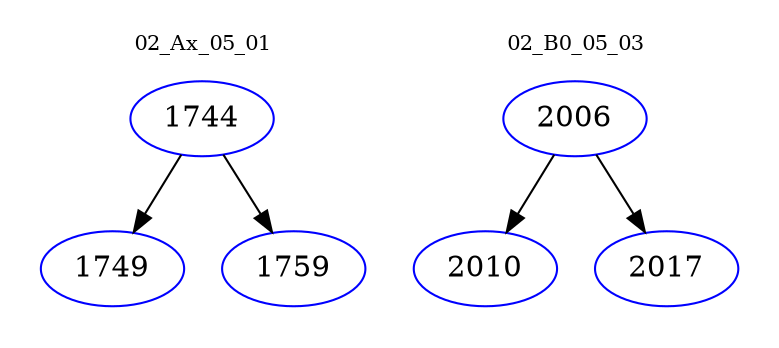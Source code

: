 digraph{
subgraph cluster_0 {
color = white
label = "02_Ax_05_01";
fontsize=10;
T0_1744 [label="1744", color="blue"]
T0_1744 -> T0_1749 [color="black"]
T0_1749 [label="1749", color="blue"]
T0_1744 -> T0_1759 [color="black"]
T0_1759 [label="1759", color="blue"]
}
subgraph cluster_1 {
color = white
label = "02_B0_05_03";
fontsize=10;
T1_2006 [label="2006", color="blue"]
T1_2006 -> T1_2010 [color="black"]
T1_2010 [label="2010", color="blue"]
T1_2006 -> T1_2017 [color="black"]
T1_2017 [label="2017", color="blue"]
}
}
